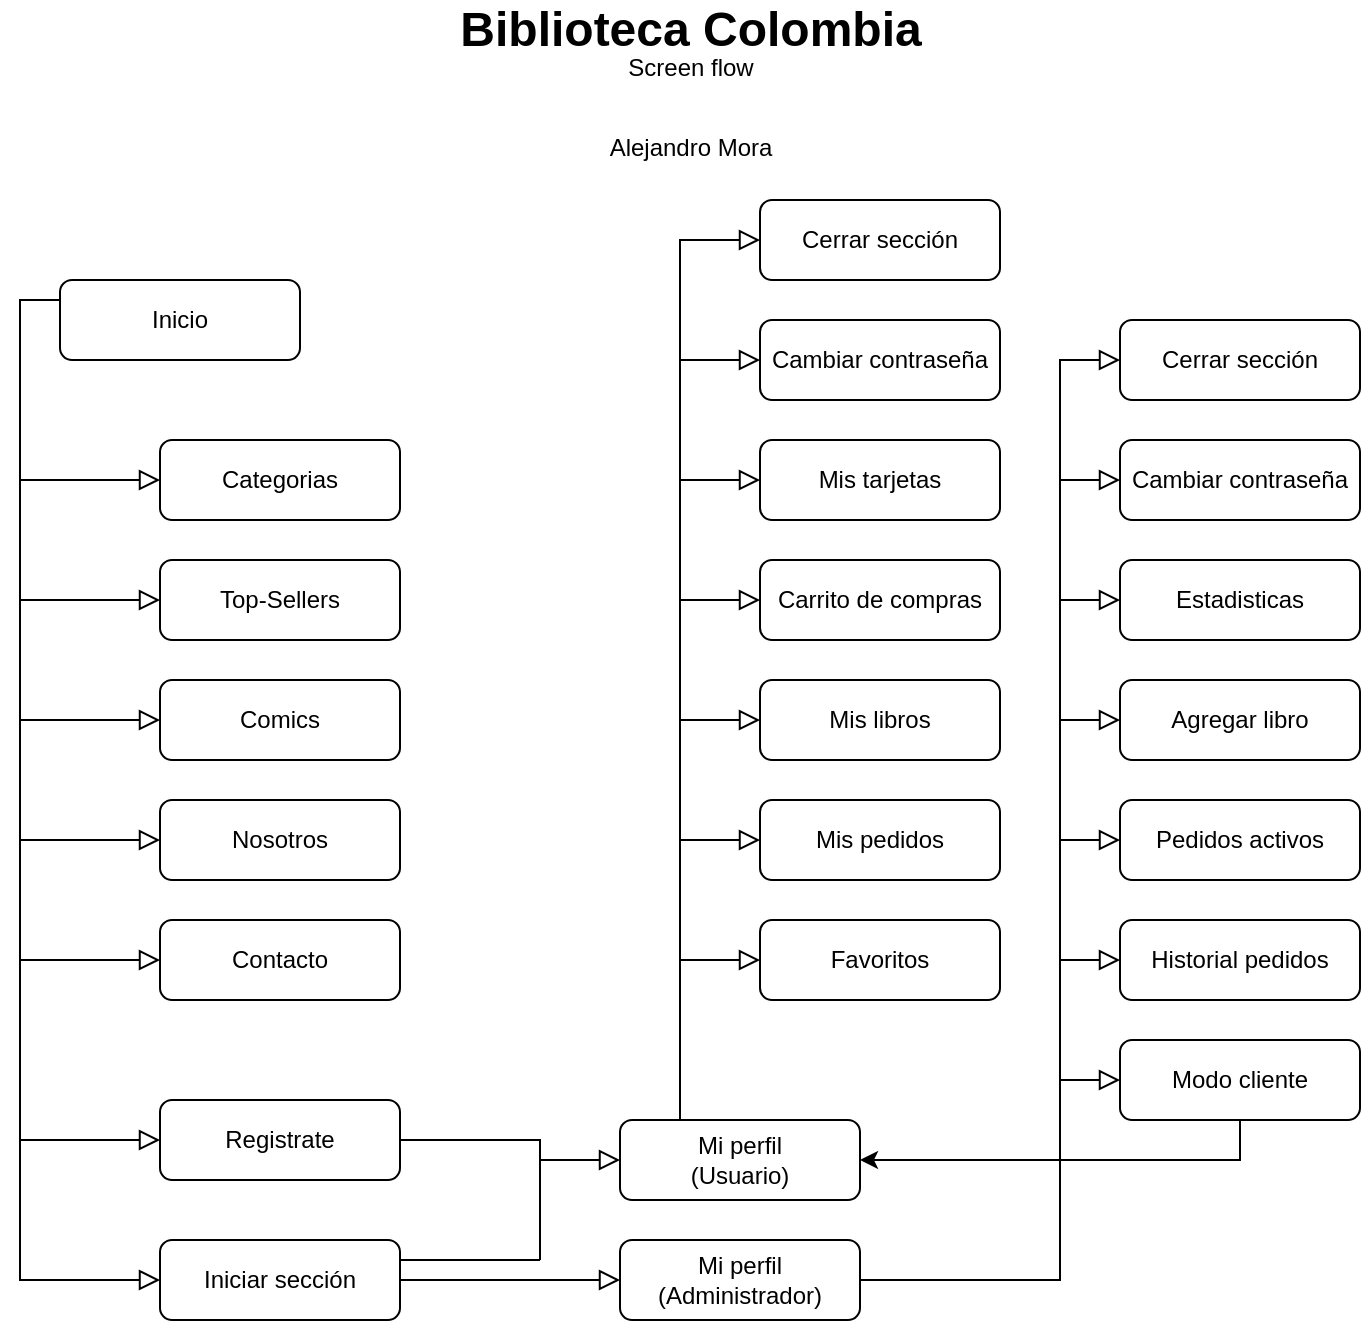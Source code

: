 <mxfile version="16.4.0" type="device"><diagram id="C5RBs43oDa-KdzZeNtuy" name="Page-1"><mxGraphModel dx="868" dy="1722" grid="1" gridSize="10" guides="1" tooltips="1" connect="1" arrows="1" fold="1" page="1" pageScale="1" pageWidth="827" pageHeight="1169" math="0" shadow="0"><root><mxCell id="WIyWlLk6GJQsqaUBKTNV-0"/><mxCell id="WIyWlLk6GJQsqaUBKTNV-1" parent="WIyWlLk6GJQsqaUBKTNV-0"/><mxCell id="WIyWlLk6GJQsqaUBKTNV-2" value="" style="rounded=0;html=1;jettySize=auto;orthogonalLoop=1;fontSize=11;endArrow=block;endFill=0;endSize=8;strokeWidth=1;shadow=0;labelBackgroundColor=none;edgeStyle=orthogonalEdgeStyle;entryX=0;entryY=0.5;entryDx=0;entryDy=0;exitX=0;exitY=0.75;exitDx=0;exitDy=0;" parent="WIyWlLk6GJQsqaUBKTNV-1" source="WIyWlLk6GJQsqaUBKTNV-3" target="WIyWlLk6GJQsqaUBKTNV-7" edge="1"><mxGeometry relative="1" as="geometry"><mxPoint x="40" y="150" as="targetPoint"/><Array as="points"><mxPoint x="70" y="90"/><mxPoint x="50" y="90"/><mxPoint x="50" y="180"/></Array></mxGeometry></mxCell><mxCell id="WIyWlLk6GJQsqaUBKTNV-3" value="Inicio" style="rounded=1;whiteSpace=wrap;html=1;fontSize=12;glass=0;strokeWidth=1;shadow=0;" parent="WIyWlLk6GJQsqaUBKTNV-1" vertex="1"><mxGeometry x="70" y="80" width="120" height="40" as="geometry"/></mxCell><mxCell id="WIyWlLk6GJQsqaUBKTNV-7" value="Categorias" style="rounded=1;whiteSpace=wrap;html=1;fontSize=12;glass=0;strokeWidth=1;shadow=0;" parent="WIyWlLk6GJQsqaUBKTNV-1" vertex="1"><mxGeometry x="120" y="160" width="120" height="40" as="geometry"/></mxCell><mxCell id="WIyWlLk6GJQsqaUBKTNV-11" value="Comics" style="rounded=1;whiteSpace=wrap;html=1;fontSize=12;glass=0;strokeWidth=1;shadow=0;" parent="WIyWlLk6GJQsqaUBKTNV-1" vertex="1"><mxGeometry x="120" y="280" width="120" height="40" as="geometry"/></mxCell><mxCell id="WIyWlLk6GJQsqaUBKTNV-12" value="Top-Sellers" style="rounded=1;whiteSpace=wrap;html=1;fontSize=12;glass=0;strokeWidth=1;shadow=0;" parent="WIyWlLk6GJQsqaUBKTNV-1" vertex="1"><mxGeometry x="120" y="220" width="120" height="40" as="geometry"/></mxCell><mxCell id="uLXwd5FF_cKDZdmQPFdS-0" value="" style="rounded=0;html=1;jettySize=auto;orthogonalLoop=1;fontSize=11;endArrow=block;endFill=0;endSize=8;strokeWidth=1;shadow=0;labelBackgroundColor=none;edgeStyle=orthogonalEdgeStyle;entryX=0;entryY=0.5;entryDx=0;entryDy=0;" edge="1" parent="WIyWlLk6GJQsqaUBKTNV-1" target="uLXwd5FF_cKDZdmQPFdS-5"><mxGeometry relative="1" as="geometry"><mxPoint x="50" y="360" as="sourcePoint"/><mxPoint x="50" y="430" as="targetPoint"/><Array as="points"><mxPoint x="50" y="420"/></Array></mxGeometry></mxCell><mxCell id="uLXwd5FF_cKDZdmQPFdS-1" value="" style="rounded=0;html=1;jettySize=auto;orthogonalLoop=1;fontSize=11;endArrow=block;endFill=0;endSize=8;strokeWidth=1;shadow=0;labelBackgroundColor=none;edgeStyle=orthogonalEdgeStyle;entryX=0;entryY=0.5;entryDx=0;entryDy=0;" edge="1" parent="WIyWlLk6GJQsqaUBKTNV-1" target="uLXwd5FF_cKDZdmQPFdS-4"><mxGeometry relative="1" as="geometry"><mxPoint x="50" y="300" as="sourcePoint"/><mxPoint x="290" y="150" as="targetPoint"/><Array as="points"><mxPoint x="50" y="360"/></Array></mxGeometry></mxCell><mxCell id="uLXwd5FF_cKDZdmQPFdS-2" value="" style="rounded=0;html=1;jettySize=auto;orthogonalLoop=1;fontSize=11;endArrow=block;endFill=0;endSize=8;strokeWidth=1;shadow=0;labelBackgroundColor=none;edgeStyle=orthogonalEdgeStyle;entryX=0;entryY=0.5;entryDx=0;entryDy=0;" edge="1" parent="WIyWlLk6GJQsqaUBKTNV-1" target="WIyWlLk6GJQsqaUBKTNV-11"><mxGeometry relative="1" as="geometry"><mxPoint x="50" y="240" as="sourcePoint"/><mxPoint x="300" y="160" as="targetPoint"/><Array as="points"><mxPoint x="50" y="300"/></Array></mxGeometry></mxCell><mxCell id="uLXwd5FF_cKDZdmQPFdS-3" value="" style="rounded=0;html=1;jettySize=auto;orthogonalLoop=1;fontSize=11;endArrow=block;endFill=0;endSize=8;strokeWidth=1;shadow=0;labelBackgroundColor=none;edgeStyle=orthogonalEdgeStyle;entryX=0;entryY=0.5;entryDx=0;entryDy=0;" edge="1" parent="WIyWlLk6GJQsqaUBKTNV-1" target="WIyWlLk6GJQsqaUBKTNV-12"><mxGeometry relative="1" as="geometry"><mxPoint x="50" y="180" as="sourcePoint"/><mxPoint x="310" y="170" as="targetPoint"/><Array as="points"><mxPoint x="50" y="240"/></Array></mxGeometry></mxCell><mxCell id="uLXwd5FF_cKDZdmQPFdS-4" value="Nosotros" style="rounded=1;whiteSpace=wrap;html=1;fontSize=12;glass=0;strokeWidth=1;shadow=0;" vertex="1" parent="WIyWlLk6GJQsqaUBKTNV-1"><mxGeometry x="120" y="340" width="120" height="40" as="geometry"/></mxCell><mxCell id="uLXwd5FF_cKDZdmQPFdS-5" value="Contacto" style="rounded=1;whiteSpace=wrap;html=1;fontSize=12;glass=0;strokeWidth=1;shadow=0;" vertex="1" parent="WIyWlLk6GJQsqaUBKTNV-1"><mxGeometry x="120" y="400" width="120" height="40" as="geometry"/></mxCell><mxCell id="uLXwd5FF_cKDZdmQPFdS-6" value="Registrate" style="rounded=1;whiteSpace=wrap;html=1;fontSize=12;glass=0;strokeWidth=1;shadow=0;" vertex="1" parent="WIyWlLk6GJQsqaUBKTNV-1"><mxGeometry x="120" y="490" width="120" height="40" as="geometry"/></mxCell><mxCell id="uLXwd5FF_cKDZdmQPFdS-7" value="" style="rounded=0;html=1;jettySize=auto;orthogonalLoop=1;fontSize=11;endArrow=block;endFill=0;endSize=8;strokeWidth=1;shadow=0;labelBackgroundColor=none;edgeStyle=orthogonalEdgeStyle;entryX=0;entryY=0.5;entryDx=0;entryDy=0;" edge="1" parent="WIyWlLk6GJQsqaUBKTNV-1" target="uLXwd5FF_cKDZdmQPFdS-6"><mxGeometry relative="1" as="geometry"><mxPoint x="50" y="420" as="sourcePoint"/><mxPoint x="130" y="430" as="targetPoint"/><Array as="points"><mxPoint x="50" y="510"/></Array></mxGeometry></mxCell><mxCell id="uLXwd5FF_cKDZdmQPFdS-8" value="Iniciar sección" style="rounded=1;whiteSpace=wrap;html=1;fontSize=12;glass=0;strokeWidth=1;shadow=0;" vertex="1" parent="WIyWlLk6GJQsqaUBKTNV-1"><mxGeometry x="120" y="560" width="120" height="40" as="geometry"/></mxCell><mxCell id="uLXwd5FF_cKDZdmQPFdS-9" value="" style="rounded=0;html=1;jettySize=auto;orthogonalLoop=1;fontSize=11;endArrow=block;endFill=0;endSize=8;strokeWidth=1;shadow=0;labelBackgroundColor=none;edgeStyle=orthogonalEdgeStyle;entryX=0;entryY=0.5;entryDx=0;entryDy=0;" edge="1" parent="WIyWlLk6GJQsqaUBKTNV-1" target="uLXwd5FF_cKDZdmQPFdS-8"><mxGeometry relative="1" as="geometry"><mxPoint x="50" y="510" as="sourcePoint"/><mxPoint x="60" y="580" as="targetPoint"/><Array as="points"><mxPoint x="50" y="580"/></Array></mxGeometry></mxCell><mxCell id="uLXwd5FF_cKDZdmQPFdS-11" value="" style="rounded=0;html=1;jettySize=auto;orthogonalLoop=1;fontSize=11;endArrow=block;endFill=0;endSize=8;strokeWidth=1;shadow=0;labelBackgroundColor=none;edgeStyle=orthogonalEdgeStyle;exitX=1;exitY=0.5;exitDx=0;exitDy=0;entryX=0;entryY=0.5;entryDx=0;entryDy=0;" edge="1" parent="WIyWlLk6GJQsqaUBKTNV-1" source="uLXwd5FF_cKDZdmQPFdS-6" target="uLXwd5FF_cKDZdmQPFdS-12"><mxGeometry relative="1" as="geometry"><mxPoint x="60" y="430" as="sourcePoint"/><mxPoint x="310" y="570" as="targetPoint"/><Array as="points"><mxPoint x="310" y="510"/><mxPoint x="310" y="520"/></Array></mxGeometry></mxCell><mxCell id="uLXwd5FF_cKDZdmQPFdS-12" value="Mi perfil&lt;br&gt;(Usuario)" style="rounded=1;whiteSpace=wrap;html=1;fontSize=12;glass=0;strokeWidth=1;shadow=0;" vertex="1" parent="WIyWlLk6GJQsqaUBKTNV-1"><mxGeometry x="350" y="500" width="120" height="40" as="geometry"/></mxCell><mxCell id="uLXwd5FF_cKDZdmQPFdS-14" value="" style="endArrow=none;html=1;rounded=0;" edge="1" parent="WIyWlLk6GJQsqaUBKTNV-1"><mxGeometry width="50" height="50" relative="1" as="geometry"><mxPoint x="310" y="510" as="sourcePoint"/><mxPoint x="310" y="570" as="targetPoint"/></mxGeometry></mxCell><mxCell id="uLXwd5FF_cKDZdmQPFdS-15" value="" style="endArrow=none;html=1;rounded=0;exitX=1;exitY=0.25;exitDx=0;exitDy=0;" edge="1" parent="WIyWlLk6GJQsqaUBKTNV-1" source="uLXwd5FF_cKDZdmQPFdS-8"><mxGeometry width="50" height="50" relative="1" as="geometry"><mxPoint x="710" y="350" as="sourcePoint"/><mxPoint x="310" y="570" as="targetPoint"/></mxGeometry></mxCell><mxCell id="uLXwd5FF_cKDZdmQPFdS-16" value="Mi perfil&lt;br&gt;(Administrador)" style="rounded=1;whiteSpace=wrap;html=1;fontSize=12;glass=0;strokeWidth=1;shadow=0;" vertex="1" parent="WIyWlLk6GJQsqaUBKTNV-1"><mxGeometry x="350" y="560" width="120" height="40" as="geometry"/></mxCell><mxCell id="uLXwd5FF_cKDZdmQPFdS-17" value="" style="rounded=0;html=1;jettySize=auto;orthogonalLoop=1;fontSize=11;endArrow=block;endFill=0;endSize=8;strokeWidth=1;shadow=0;labelBackgroundColor=none;edgeStyle=orthogonalEdgeStyle;entryX=0;entryY=0.5;entryDx=0;entryDy=0;exitX=1;exitY=0.5;exitDx=0;exitDy=0;" edge="1" parent="WIyWlLk6GJQsqaUBKTNV-1" source="uLXwd5FF_cKDZdmQPFdS-8" target="uLXwd5FF_cKDZdmQPFdS-16"><mxGeometry relative="1" as="geometry"><mxPoint x="310" y="580" as="sourcePoint"/><mxPoint x="330" y="580" as="targetPoint"/><Array as="points"/></mxGeometry></mxCell><mxCell id="uLXwd5FF_cKDZdmQPFdS-18" value="Mis tarjetas" style="rounded=1;whiteSpace=wrap;html=1;fontSize=12;glass=0;strokeWidth=1;shadow=0;" vertex="1" parent="WIyWlLk6GJQsqaUBKTNV-1"><mxGeometry x="420" y="160" width="120" height="40" as="geometry"/></mxCell><mxCell id="uLXwd5FF_cKDZdmQPFdS-19" value="Carrito de compras" style="rounded=1;whiteSpace=wrap;html=1;fontSize=12;glass=0;strokeWidth=1;shadow=0;" vertex="1" parent="WIyWlLk6GJQsqaUBKTNV-1"><mxGeometry x="420" y="220" width="120" height="40" as="geometry"/></mxCell><mxCell id="uLXwd5FF_cKDZdmQPFdS-20" value="Mis libros" style="rounded=1;whiteSpace=wrap;html=1;fontSize=12;glass=0;strokeWidth=1;shadow=0;" vertex="1" parent="WIyWlLk6GJQsqaUBKTNV-1"><mxGeometry x="420" y="280" width="120" height="40" as="geometry"/></mxCell><mxCell id="uLXwd5FF_cKDZdmQPFdS-22" value="Mis pedidos" style="rounded=1;whiteSpace=wrap;html=1;fontSize=12;glass=0;strokeWidth=1;shadow=0;" vertex="1" parent="WIyWlLk6GJQsqaUBKTNV-1"><mxGeometry x="420" y="340" width="120" height="40" as="geometry"/></mxCell><mxCell id="uLXwd5FF_cKDZdmQPFdS-23" value="Favoritos" style="rounded=1;whiteSpace=wrap;html=1;fontSize=12;glass=0;strokeWidth=1;shadow=0;" vertex="1" parent="WIyWlLk6GJQsqaUBKTNV-1"><mxGeometry x="420" y="400" width="120" height="40" as="geometry"/></mxCell><mxCell id="uLXwd5FF_cKDZdmQPFdS-24" value="Cambiar contraseña" style="rounded=1;whiteSpace=wrap;html=1;fontSize=12;glass=0;strokeWidth=1;shadow=0;" vertex="1" parent="WIyWlLk6GJQsqaUBKTNV-1"><mxGeometry x="420" y="100" width="120" height="40" as="geometry"/></mxCell><mxCell id="uLXwd5FF_cKDZdmQPFdS-25" value="" style="rounded=0;html=1;jettySize=auto;orthogonalLoop=1;fontSize=11;endArrow=block;endFill=0;endSize=8;strokeWidth=1;shadow=0;labelBackgroundColor=none;edgeStyle=orthogonalEdgeStyle;exitX=0.25;exitY=0;exitDx=0;exitDy=0;entryX=0;entryY=0.5;entryDx=0;entryDy=0;" edge="1" parent="WIyWlLk6GJQsqaUBKTNV-1" source="uLXwd5FF_cKDZdmQPFdS-12" target="uLXwd5FF_cKDZdmQPFdS-27"><mxGeometry relative="1" as="geometry"><mxPoint x="60" y="520" as="sourcePoint"/><mxPoint x="360" y="100" as="targetPoint"/><Array as="points"><mxPoint x="380" y="60"/></Array></mxGeometry></mxCell><mxCell id="uLXwd5FF_cKDZdmQPFdS-27" value="Cerrar sección" style="rounded=1;whiteSpace=wrap;html=1;fontSize=12;glass=0;strokeWidth=1;shadow=0;" vertex="1" parent="WIyWlLk6GJQsqaUBKTNV-1"><mxGeometry x="420" y="40" width="120" height="40" as="geometry"/></mxCell><mxCell id="uLXwd5FF_cKDZdmQPFdS-28" value="" style="rounded=0;html=1;jettySize=auto;orthogonalLoop=1;fontSize=11;endArrow=block;endFill=0;endSize=8;strokeWidth=1;shadow=0;labelBackgroundColor=none;edgeStyle=orthogonalEdgeStyle;entryX=0;entryY=0.5;entryDx=0;entryDy=0;exitX=0.25;exitY=0;exitDx=0;exitDy=0;" edge="1" parent="WIyWlLk6GJQsqaUBKTNV-1" source="uLXwd5FF_cKDZdmQPFdS-12" target="uLXwd5FF_cKDZdmQPFdS-24"><mxGeometry relative="1" as="geometry"><mxPoint x="390" y="470" as="sourcePoint"/><mxPoint x="430" y="70" as="targetPoint"/><Array as="points"><mxPoint x="380" y="120"/></Array></mxGeometry></mxCell><mxCell id="uLXwd5FF_cKDZdmQPFdS-29" value="" style="rounded=0;html=1;jettySize=auto;orthogonalLoop=1;fontSize=11;endArrow=block;endFill=0;endSize=8;strokeWidth=1;shadow=0;labelBackgroundColor=none;edgeStyle=orthogonalEdgeStyle;entryX=0;entryY=0.5;entryDx=0;entryDy=0;" edge="1" parent="WIyWlLk6GJQsqaUBKTNV-1" target="uLXwd5FF_cKDZdmQPFdS-18"><mxGeometry relative="1" as="geometry"><mxPoint x="380" y="480" as="sourcePoint"/><mxPoint x="430" y="130" as="targetPoint"/><Array as="points"><mxPoint x="380" y="180"/></Array></mxGeometry></mxCell><mxCell id="uLXwd5FF_cKDZdmQPFdS-30" value="" style="rounded=0;html=1;jettySize=auto;orthogonalLoop=1;fontSize=11;endArrow=block;endFill=0;endSize=8;strokeWidth=1;shadow=0;labelBackgroundColor=none;edgeStyle=orthogonalEdgeStyle;entryX=0;entryY=0.5;entryDx=0;entryDy=0;" edge="1" parent="WIyWlLk6GJQsqaUBKTNV-1" target="uLXwd5FF_cKDZdmQPFdS-19"><mxGeometry relative="1" as="geometry"><mxPoint x="380" y="480" as="sourcePoint"/><mxPoint x="430" y="130" as="targetPoint"/><Array as="points"><mxPoint x="380" y="480"/><mxPoint x="380" y="240"/></Array></mxGeometry></mxCell><mxCell id="uLXwd5FF_cKDZdmQPFdS-31" value="" style="rounded=0;html=1;jettySize=auto;orthogonalLoop=1;fontSize=11;endArrow=block;endFill=0;endSize=8;strokeWidth=1;shadow=0;labelBackgroundColor=none;edgeStyle=orthogonalEdgeStyle;entryX=0;entryY=0.5;entryDx=0;entryDy=0;" edge="1" parent="WIyWlLk6GJQsqaUBKTNV-1" target="uLXwd5FF_cKDZdmQPFdS-20"><mxGeometry relative="1" as="geometry"><mxPoint x="380" y="480" as="sourcePoint"/><mxPoint x="440" y="140" as="targetPoint"/><Array as="points"><mxPoint x="380" y="480"/><mxPoint x="380" y="300"/></Array></mxGeometry></mxCell><mxCell id="uLXwd5FF_cKDZdmQPFdS-32" value="" style="rounded=0;html=1;jettySize=auto;orthogonalLoop=1;fontSize=11;endArrow=block;endFill=0;endSize=8;strokeWidth=1;shadow=0;labelBackgroundColor=none;edgeStyle=orthogonalEdgeStyle;entryX=0;entryY=0.5;entryDx=0;entryDy=0;" edge="1" parent="WIyWlLk6GJQsqaUBKTNV-1" target="uLXwd5FF_cKDZdmQPFdS-22"><mxGeometry relative="1" as="geometry"><mxPoint x="380" y="490" as="sourcePoint"/><mxPoint x="430" y="310" as="targetPoint"/><Array as="points"><mxPoint x="380" y="490"/><mxPoint x="380" y="360"/></Array></mxGeometry></mxCell><mxCell id="uLXwd5FF_cKDZdmQPFdS-33" value="" style="rounded=0;html=1;jettySize=auto;orthogonalLoop=1;fontSize=11;endArrow=block;endFill=0;endSize=8;strokeWidth=1;shadow=0;labelBackgroundColor=none;edgeStyle=orthogonalEdgeStyle;entryX=0;entryY=0.5;entryDx=0;entryDy=0;" edge="1" parent="WIyWlLk6GJQsqaUBKTNV-1" target="uLXwd5FF_cKDZdmQPFdS-23"><mxGeometry relative="1" as="geometry"><mxPoint x="390" y="500" as="sourcePoint"/><mxPoint x="430" y="370" as="targetPoint"/><Array as="points"><mxPoint x="380" y="500"/><mxPoint x="380" y="420"/></Array></mxGeometry></mxCell><mxCell id="uLXwd5FF_cKDZdmQPFdS-34" value="Cambiar contraseña" style="rounded=1;whiteSpace=wrap;html=1;fontSize=12;glass=0;strokeWidth=1;shadow=0;" vertex="1" parent="WIyWlLk6GJQsqaUBKTNV-1"><mxGeometry x="600" y="160" width="120" height="40" as="geometry"/></mxCell><mxCell id="uLXwd5FF_cKDZdmQPFdS-35" value="Estadisticas" style="rounded=1;whiteSpace=wrap;html=1;fontSize=12;glass=0;strokeWidth=1;shadow=0;" vertex="1" parent="WIyWlLk6GJQsqaUBKTNV-1"><mxGeometry x="600" y="220" width="120" height="40" as="geometry"/></mxCell><mxCell id="uLXwd5FF_cKDZdmQPFdS-36" value="Agregar libro" style="rounded=1;whiteSpace=wrap;html=1;fontSize=12;glass=0;strokeWidth=1;shadow=0;" vertex="1" parent="WIyWlLk6GJQsqaUBKTNV-1"><mxGeometry x="600" y="280" width="120" height="40" as="geometry"/></mxCell><mxCell id="uLXwd5FF_cKDZdmQPFdS-37" value="Cerrar sección" style="rounded=1;whiteSpace=wrap;html=1;fontSize=12;glass=0;strokeWidth=1;shadow=0;" vertex="1" parent="WIyWlLk6GJQsqaUBKTNV-1"><mxGeometry x="600" y="100" width="120" height="40" as="geometry"/></mxCell><mxCell id="uLXwd5FF_cKDZdmQPFdS-38" value="Pedidos activos" style="rounded=1;whiteSpace=wrap;html=1;fontSize=12;glass=0;strokeWidth=1;shadow=0;" vertex="1" parent="WIyWlLk6GJQsqaUBKTNV-1"><mxGeometry x="600" y="340" width="120" height="40" as="geometry"/></mxCell><mxCell id="uLXwd5FF_cKDZdmQPFdS-40" value="Historial pedidos" style="rounded=1;whiteSpace=wrap;html=1;fontSize=12;glass=0;strokeWidth=1;shadow=0;" vertex="1" parent="WIyWlLk6GJQsqaUBKTNV-1"><mxGeometry x="600" y="400" width="120" height="40" as="geometry"/></mxCell><mxCell id="uLXwd5FF_cKDZdmQPFdS-41" value="Modo cliente" style="rounded=1;whiteSpace=wrap;html=1;fontSize=12;glass=0;strokeWidth=1;shadow=0;" vertex="1" parent="WIyWlLk6GJQsqaUBKTNV-1"><mxGeometry x="600" y="460" width="120" height="40" as="geometry"/></mxCell><mxCell id="uLXwd5FF_cKDZdmQPFdS-42" value="" style="rounded=0;html=1;jettySize=auto;orthogonalLoop=1;fontSize=11;endArrow=block;endFill=0;endSize=8;strokeWidth=1;shadow=0;labelBackgroundColor=none;edgeStyle=orthogonalEdgeStyle;exitX=1;exitY=0.5;exitDx=0;exitDy=0;entryX=0;entryY=0.5;entryDx=0;entryDy=0;" edge="1" parent="WIyWlLk6GJQsqaUBKTNV-1" source="uLXwd5FF_cKDZdmQPFdS-16" target="uLXwd5FF_cKDZdmQPFdS-37"><mxGeometry relative="1" as="geometry"><mxPoint x="390" y="510" as="sourcePoint"/><mxPoint x="430" y="70" as="targetPoint"/><Array as="points"><mxPoint x="570" y="580"/><mxPoint x="570" y="120"/></Array></mxGeometry></mxCell><mxCell id="uLXwd5FF_cKDZdmQPFdS-43" value="" style="rounded=0;html=1;jettySize=auto;orthogonalLoop=1;fontSize=11;endArrow=block;endFill=0;endSize=8;strokeWidth=1;shadow=0;labelBackgroundColor=none;edgeStyle=orthogonalEdgeStyle;" edge="1" parent="WIyWlLk6GJQsqaUBKTNV-1" target="uLXwd5FF_cKDZdmQPFdS-34"><mxGeometry relative="1" as="geometry"><mxPoint x="480" y="580" as="sourcePoint"/><mxPoint x="610" y="130" as="targetPoint"/><Array as="points"><mxPoint x="570" y="580"/><mxPoint x="570" y="180"/></Array></mxGeometry></mxCell><mxCell id="uLXwd5FF_cKDZdmQPFdS-44" value="" style="rounded=0;html=1;jettySize=auto;orthogonalLoop=1;fontSize=11;endArrow=block;endFill=0;endSize=8;strokeWidth=1;shadow=0;labelBackgroundColor=none;edgeStyle=orthogonalEdgeStyle;entryX=0;entryY=0.5;entryDx=0;entryDy=0;" edge="1" parent="WIyWlLk6GJQsqaUBKTNV-1" target="uLXwd5FF_cKDZdmQPFdS-35"><mxGeometry relative="1" as="geometry"><mxPoint x="480" y="580" as="sourcePoint"/><mxPoint x="610" y="130" as="targetPoint"/><Array as="points"><mxPoint x="570" y="580"/><mxPoint x="570" y="240"/></Array></mxGeometry></mxCell><mxCell id="uLXwd5FF_cKDZdmQPFdS-45" value="" style="rounded=0;html=1;jettySize=auto;orthogonalLoop=1;fontSize=11;endArrow=block;endFill=0;endSize=8;strokeWidth=1;shadow=0;labelBackgroundColor=none;edgeStyle=orthogonalEdgeStyle;entryX=0;entryY=0.5;entryDx=0;entryDy=0;" edge="1" parent="WIyWlLk6GJQsqaUBKTNV-1" target="uLXwd5FF_cKDZdmQPFdS-36"><mxGeometry relative="1" as="geometry"><mxPoint x="490" y="580" as="sourcePoint"/><mxPoint x="610" y="250" as="targetPoint"/><Array as="points"><mxPoint x="570" y="580"/><mxPoint x="570" y="300"/></Array></mxGeometry></mxCell><mxCell id="uLXwd5FF_cKDZdmQPFdS-46" value="" style="rounded=0;html=1;jettySize=auto;orthogonalLoop=1;fontSize=11;endArrow=block;endFill=0;endSize=8;strokeWidth=1;shadow=0;labelBackgroundColor=none;edgeStyle=orthogonalEdgeStyle;entryX=0;entryY=0.5;entryDx=0;entryDy=0;" edge="1" parent="WIyWlLk6GJQsqaUBKTNV-1" target="uLXwd5FF_cKDZdmQPFdS-40"><mxGeometry relative="1" as="geometry"><mxPoint x="480" y="580" as="sourcePoint"/><mxPoint x="610" y="130" as="targetPoint"/><Array as="points"><mxPoint x="570" y="580"/><mxPoint x="570" y="420"/></Array></mxGeometry></mxCell><mxCell id="uLXwd5FF_cKDZdmQPFdS-47" value="" style="rounded=0;html=1;jettySize=auto;orthogonalLoop=1;fontSize=11;endArrow=block;endFill=0;endSize=8;strokeWidth=1;shadow=0;labelBackgroundColor=none;edgeStyle=orthogonalEdgeStyle;entryX=0;entryY=0.5;entryDx=0;entryDy=0;" edge="1" parent="WIyWlLk6GJQsqaUBKTNV-1" target="uLXwd5FF_cKDZdmQPFdS-41"><mxGeometry relative="1" as="geometry"><mxPoint x="490" y="580" as="sourcePoint"/><mxPoint x="620" y="140" as="targetPoint"/><Array as="points"><mxPoint x="570" y="580"/><mxPoint x="570" y="480"/></Array></mxGeometry></mxCell><mxCell id="uLXwd5FF_cKDZdmQPFdS-48" value="" style="rounded=0;html=1;jettySize=auto;orthogonalLoop=1;fontSize=11;endArrow=block;endFill=0;endSize=8;strokeWidth=1;shadow=0;labelBackgroundColor=none;edgeStyle=orthogonalEdgeStyle;" edge="1" parent="WIyWlLk6GJQsqaUBKTNV-1" target="uLXwd5FF_cKDZdmQPFdS-38"><mxGeometry relative="1" as="geometry"><mxPoint x="500" y="580" as="sourcePoint"/><mxPoint x="600" y="360" as="targetPoint"/><Array as="points"><mxPoint x="570" y="580"/><mxPoint x="570" y="360"/></Array></mxGeometry></mxCell><mxCell id="uLXwd5FF_cKDZdmQPFdS-49" value="" style="endArrow=classic;html=1;rounded=0;exitX=0.5;exitY=1;exitDx=0;exitDy=0;" edge="1" parent="WIyWlLk6GJQsqaUBKTNV-1" source="uLXwd5FF_cKDZdmQPFdS-41" target="uLXwd5FF_cKDZdmQPFdS-12"><mxGeometry width="50" height="50" relative="1" as="geometry"><mxPoint x="680" y="580" as="sourcePoint"/><mxPoint x="730" y="530" as="targetPoint"/><Array as="points"><mxPoint x="660" y="520"/></Array></mxGeometry></mxCell><mxCell id="uLXwd5FF_cKDZdmQPFdS-50" value="Biblioteca Colombia" style="text;html=1;align=center;verticalAlign=middle;resizable=0;points=[];autosize=1;strokeColor=none;fillColor=none;fontStyle=1;fontSize=24;" vertex="1" parent="WIyWlLk6GJQsqaUBKTNV-1"><mxGeometry x="260" y="-60" width="250" height="30" as="geometry"/></mxCell><mxCell id="uLXwd5FF_cKDZdmQPFdS-51" value="&lt;font style=&quot;font-size: 12px&quot;&gt;Screen flow&lt;/font&gt;" style="text;html=1;align=center;verticalAlign=middle;resizable=0;points=[];autosize=1;strokeColor=none;fillColor=none;fontSize=24;" vertex="1" parent="WIyWlLk6GJQsqaUBKTNV-1"><mxGeometry x="345" y="-50" width="80" height="40" as="geometry"/></mxCell><mxCell id="uLXwd5FF_cKDZdmQPFdS-52" value="&lt;span style=&quot;font-size: 12px&quot;&gt;Alejandro Mora&lt;/span&gt;" style="text;html=1;align=center;verticalAlign=middle;resizable=0;points=[];autosize=1;strokeColor=none;fillColor=none;fontSize=24;" vertex="1" parent="WIyWlLk6GJQsqaUBKTNV-1"><mxGeometry x="335" y="-10" width="100" height="40" as="geometry"/></mxCell></root></mxGraphModel></diagram></mxfile>